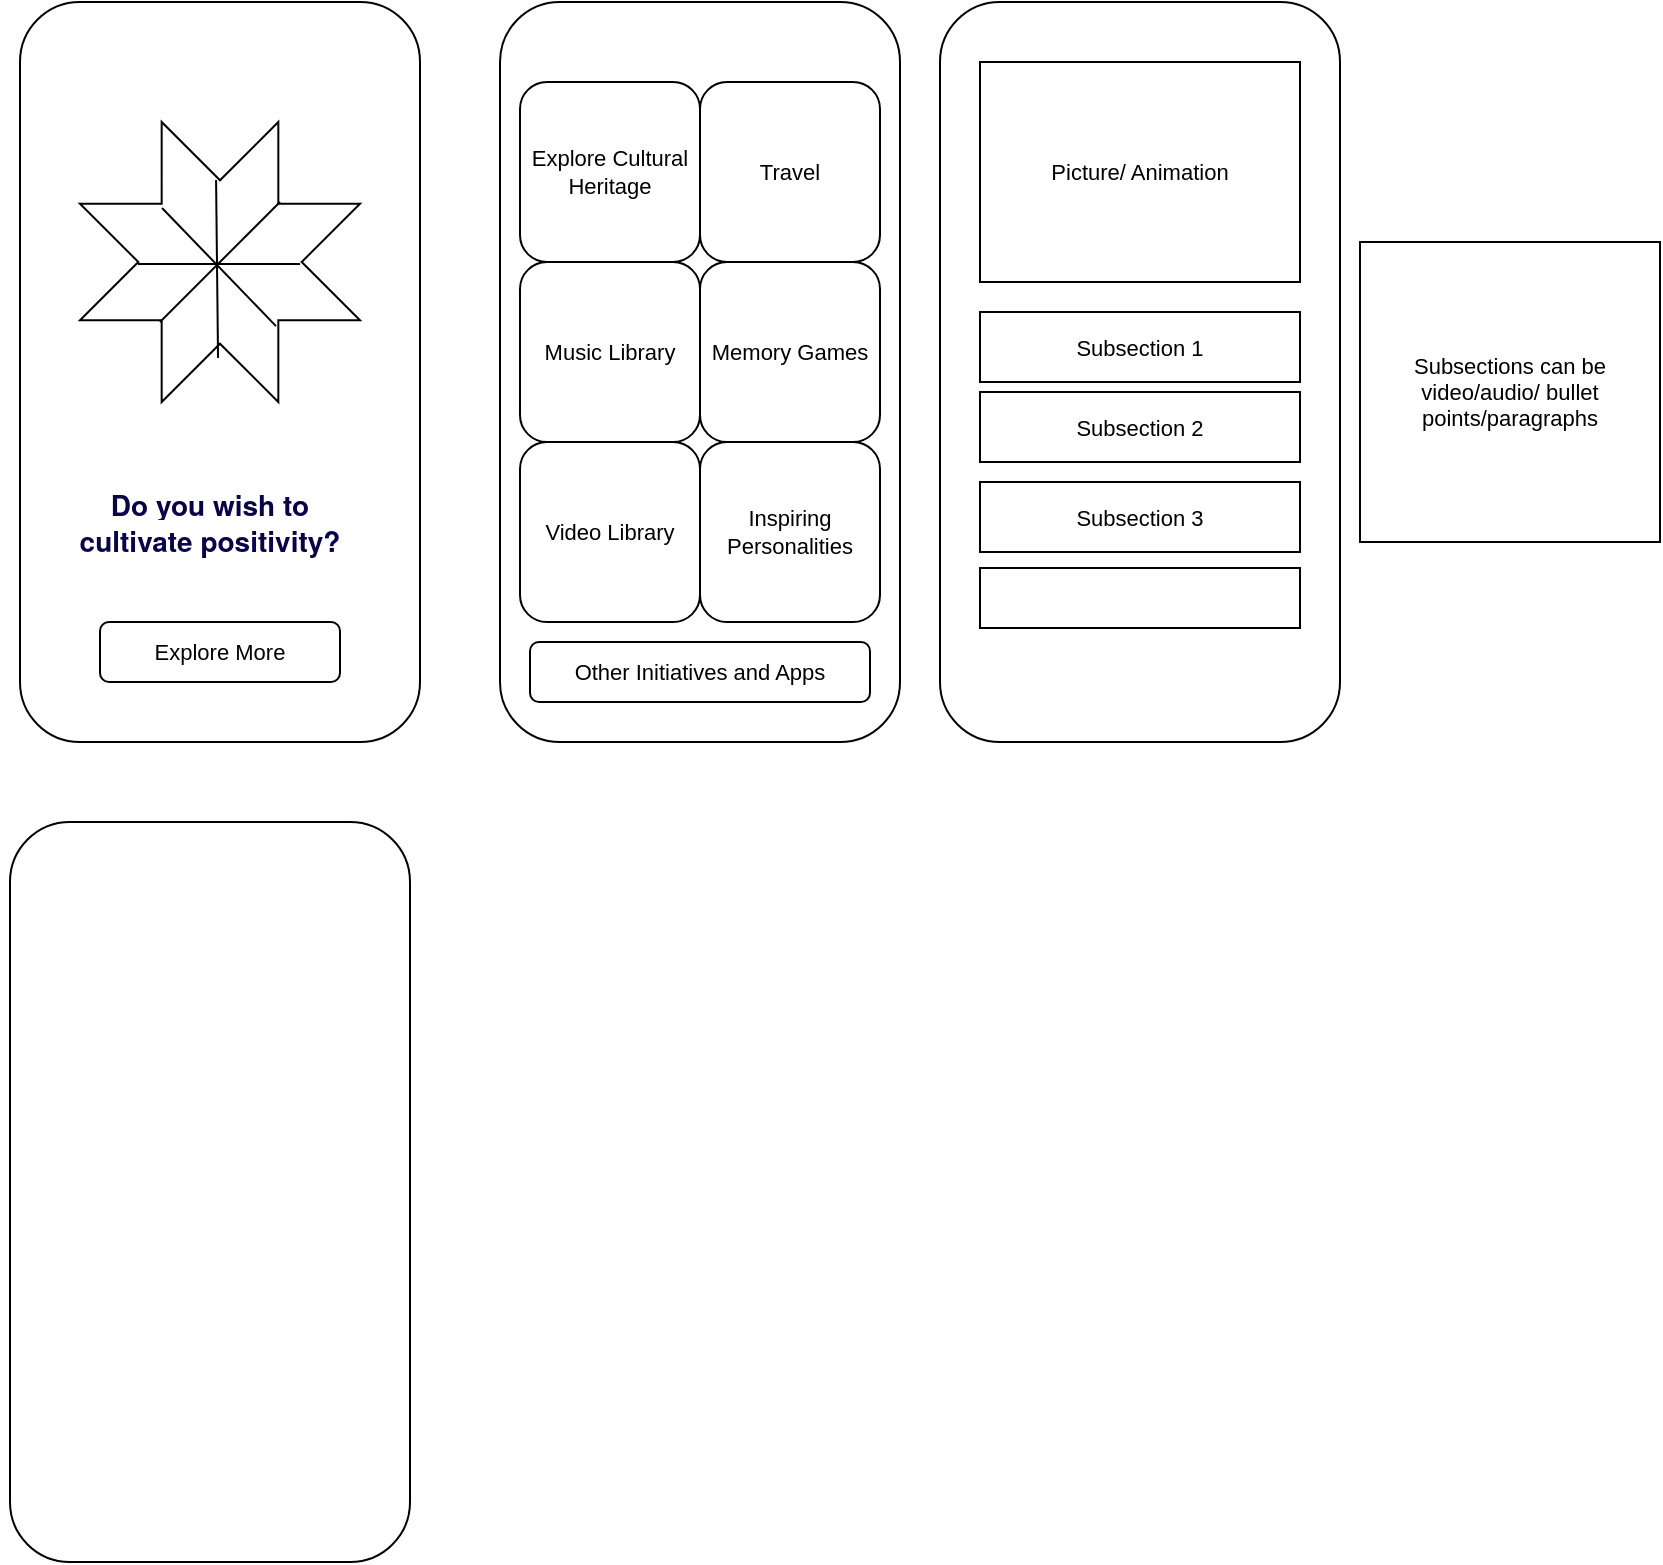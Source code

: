 <mxfile version="14.8.6" type="github"><diagram id="qLam_9lV6ltXeLTUWnuY" name="Page-1"><mxGraphModel dx="1422" dy="737" grid="1" gridSize="10" guides="1" tooltips="1" connect="1" arrows="1" fold="1" page="1" pageScale="1" pageWidth="850" pageHeight="1100" math="0" shadow="0"><root><mxCell id="0"/><mxCell id="1" parent="0"/><mxCell id="OYuIzFNuPU84hl6A8Irz-3" value="" style="group" parent="1" vertex="1" connectable="0"><mxGeometry x="30" y="30" width="210" height="370" as="geometry"/></mxCell><mxCell id="bW92U99lAg4Qpd12Ul0O-2" value="" style="rounded=1;whiteSpace=wrap;html=1;" parent="OYuIzFNuPU84hl6A8Irz-3" vertex="1"><mxGeometry x="10" width="200" height="370" as="geometry"/></mxCell><mxCell id="bW92U99lAg4Qpd12Ul0O-3" value="" style="verticalLabelPosition=bottom;verticalAlign=top;html=1;shape=mxgraph.basic.8_point_star" parent="OYuIzFNuPU84hl6A8Irz-3" vertex="1"><mxGeometry x="40" y="60" width="140" height="140" as="geometry"/></mxCell><mxCell id="bW92U99lAg4Qpd12Ul0O-4" value="" style="endArrow=none;html=1;" parent="OYuIzFNuPU84hl6A8Irz-3" edge="1"><mxGeometry width="50" height="50" relative="1" as="geometry"><mxPoint x="80" y="160" as="sourcePoint"/><mxPoint x="140" y="100" as="targetPoint"/></mxGeometry></mxCell><mxCell id="bW92U99lAg4Qpd12Ul0O-5" value="" style="endArrow=none;html=1;exitX=0.486;exitY=0.207;exitDx=0;exitDy=0;exitPerimeter=0;entryX=0.493;entryY=0.843;entryDx=0;entryDy=0;entryPerimeter=0;" parent="OYuIzFNuPU84hl6A8Irz-3" source="bW92U99lAg4Qpd12Ul0O-3" target="bW92U99lAg4Qpd12Ul0O-3" edge="1"><mxGeometry width="50" height="50" relative="1" as="geometry"><mxPoint x="95" y="165" as="sourcePoint"/><mxPoint x="112" y="170" as="targetPoint"/></mxGeometry></mxCell><mxCell id="bW92U99lAg4Qpd12Ul0O-6" value="" style="endArrow=none;html=1;exitX=0.207;exitY=0.507;exitDx=0;exitDy=0;exitPerimeter=0;entryX=0.786;entryY=0.507;entryDx=0;entryDy=0;entryPerimeter=0;" parent="OYuIzFNuPU84hl6A8Irz-3" source="bW92U99lAg4Qpd12Ul0O-3" target="bW92U99lAg4Qpd12Ul0O-3" edge="1"><mxGeometry width="50" height="50" relative="1" as="geometry"><mxPoint x="118.04" y="98.98" as="sourcePoint"/><mxPoint x="119.02" y="188.02" as="targetPoint"/></mxGeometry></mxCell><mxCell id="bW92U99lAg4Qpd12Ul0O-7" value="" style="endArrow=none;html=1;exitX=0.293;exitY=0.307;exitDx=0;exitDy=0;exitPerimeter=0;entryX=0.7;entryY=0.729;entryDx=0;entryDy=0;entryPerimeter=0;" parent="OYuIzFNuPU84hl6A8Irz-3" source="bW92U99lAg4Qpd12Ul0O-3" target="bW92U99lAg4Qpd12Ul0O-3" edge="1"><mxGeometry width="50" height="50" relative="1" as="geometry"><mxPoint x="128.04" y="108.98" as="sourcePoint"/><mxPoint x="129.02" y="198.02" as="targetPoint"/></mxGeometry></mxCell><mxCell id="OYuIzFNuPU84hl6A8Irz-1" value="&lt;span style=&quot;color: rgb(8 , 4 , 70) ; font-family: &amp;#34;helvetica neue&amp;#34; , &amp;#34;helvetica&amp;#34; , &amp;#34;arial&amp;#34; , sans-serif ; font-size: 14px ; font-weight: 700 ; text-align: left ; background-color: rgb(255 , 255 , 255)&quot;&gt;Do you wish to &lt;br&gt;cultivate positivity?&lt;/span&gt;" style="text;html=1;strokeColor=none;fillColor=none;align=center;verticalAlign=middle;whiteSpace=wrap;rounded=0;fontSize=11;" parent="OYuIzFNuPU84hl6A8Irz-3" vertex="1"><mxGeometry y="250" width="210" height="20" as="geometry"/></mxCell><mxCell id="OYuIzFNuPU84hl6A8Irz-2" value="Explore More" style="rounded=1;whiteSpace=wrap;html=1;fontSize=11;" parent="OYuIzFNuPU84hl6A8Irz-3" vertex="1"><mxGeometry x="50" y="310" width="120" height="30" as="geometry"/></mxCell><mxCell id="OYuIzFNuPU84hl6A8Irz-4" value="" style="group" parent="1" vertex="1" connectable="0"><mxGeometry x="270" y="30" width="210" height="370" as="geometry"/></mxCell><mxCell id="OYuIzFNuPU84hl6A8Irz-5" value="" style="rounded=1;whiteSpace=wrap;html=1;" parent="OYuIzFNuPU84hl6A8Irz-4" vertex="1"><mxGeometry x="10" width="200" height="370" as="geometry"/></mxCell><mxCell id="OYuIzFNuPU84hl6A8Irz-15" value="Explore Cultural Heritage" style="rounded=1;whiteSpace=wrap;html=1;fontSize=11;" parent="OYuIzFNuPU84hl6A8Irz-4" vertex="1"><mxGeometry x="20" y="40" width="90" height="90" as="geometry"/></mxCell><mxCell id="OYuIzFNuPU84hl6A8Irz-16" value="Travel" style="rounded=1;whiteSpace=wrap;html=1;fontSize=11;" parent="OYuIzFNuPU84hl6A8Irz-4" vertex="1"><mxGeometry x="110" y="40" width="90" height="90" as="geometry"/></mxCell><mxCell id="OYuIzFNuPU84hl6A8Irz-17" value="Music Library" style="rounded=1;whiteSpace=wrap;html=1;fontSize=11;" parent="OYuIzFNuPU84hl6A8Irz-4" vertex="1"><mxGeometry x="20" y="130" width="90" height="90" as="geometry"/></mxCell><mxCell id="OYuIzFNuPU84hl6A8Irz-18" value="Memory Games" style="rounded=1;whiteSpace=wrap;html=1;fontSize=11;" parent="OYuIzFNuPU84hl6A8Irz-4" vertex="1"><mxGeometry x="110" y="130" width="90" height="90" as="geometry"/></mxCell><mxCell id="OYuIzFNuPU84hl6A8Irz-19" value="Video Library" style="rounded=1;whiteSpace=wrap;html=1;fontSize=11;" parent="OYuIzFNuPU84hl6A8Irz-4" vertex="1"><mxGeometry x="20" y="220" width="90" height="90" as="geometry"/></mxCell><mxCell id="OYuIzFNuPU84hl6A8Irz-21" value="Other Initiatives and Apps" style="rounded=1;whiteSpace=wrap;html=1;fontSize=11;" parent="OYuIzFNuPU84hl6A8Irz-4" vertex="1"><mxGeometry x="25" y="320" width="170" height="30" as="geometry"/></mxCell><mxCell id="OYuIzFNuPU84hl6A8Irz-20" value="Inspiring Personalities" style="rounded=1;whiteSpace=wrap;html=1;fontSize=11;" parent="OYuIzFNuPU84hl6A8Irz-4" vertex="1"><mxGeometry x="110" y="220" width="90" height="90" as="geometry"/></mxCell><mxCell id="OYuIzFNuPU84hl6A8Irz-22" value="" style="rounded=1;whiteSpace=wrap;html=1;" parent="1" vertex="1"><mxGeometry x="500" y="30" width="200" height="370" as="geometry"/></mxCell><mxCell id="OYuIzFNuPU84hl6A8Irz-25" value="" style="rounded=0;whiteSpace=wrap;html=1;fontSize=11;" parent="1" vertex="1"><mxGeometry x="520" y="313" width="160" height="30" as="geometry"/></mxCell><mxCell id="OYuIzFNuPU84hl6A8Irz-26" value="Picture/ Animation" style="rounded=0;whiteSpace=wrap;html=1;fontSize=11;" parent="1" vertex="1"><mxGeometry x="520" y="60" width="160" height="110" as="geometry"/></mxCell><mxCell id="OYuIzFNuPU84hl6A8Irz-27" value="Subsection 1" style="rounded=0;whiteSpace=wrap;html=1;fontSize=11;" parent="1" vertex="1"><mxGeometry x="520" y="185" width="160" height="35" as="geometry"/></mxCell><mxCell id="OYuIzFNuPU84hl6A8Irz-28" value="Subsection 3" style="rounded=0;whiteSpace=wrap;html=1;fontSize=11;" parent="1" vertex="1"><mxGeometry x="520" y="270" width="160" height="35" as="geometry"/></mxCell><mxCell id="OYuIzFNuPU84hl6A8Irz-29" value="Subsection 2" style="rounded=0;whiteSpace=wrap;html=1;fontSize=11;" parent="1" vertex="1"><mxGeometry x="520" y="225" width="160" height="35" as="geometry"/></mxCell><mxCell id="OYuIzFNuPU84hl6A8Irz-30" value="" style="rounded=1;whiteSpace=wrap;html=1;" parent="1" vertex="1"><mxGeometry x="35" y="440" width="200" height="370" as="geometry"/></mxCell><mxCell id="OYuIzFNuPU84hl6A8Irz-31" value="Subsections can be video/audio/ bullet points/paragraphs" style="whiteSpace=wrap;html=1;aspect=fixed;fontSize=11;" parent="1" vertex="1"><mxGeometry x="710" y="150" width="150" height="150" as="geometry"/></mxCell></root></mxGraphModel></diagram></mxfile>